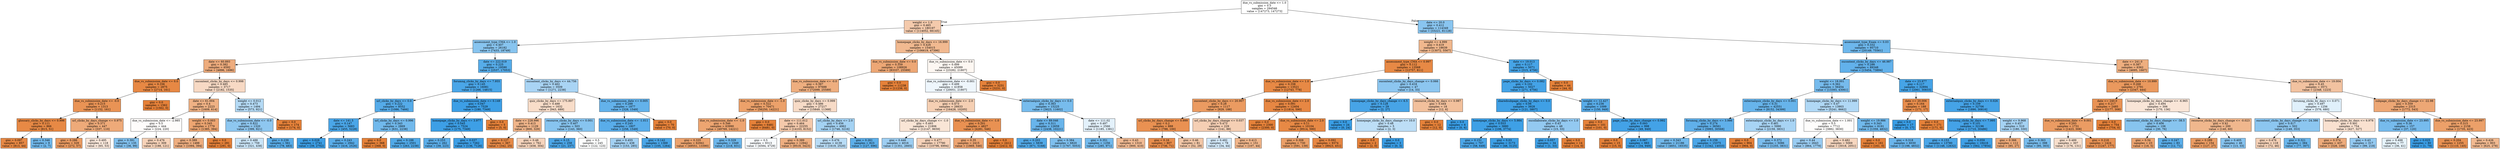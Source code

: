 digraph Tree {
node [shape=box, style="filled", color="black"] ;
0 [label="due_vs_submission_date <= 1.0\ngini = 0.5\nsamples = 294546\nvalue = [147273, 147273]", fillcolor="#e5813900"] ;
1 [label="weight <= 1.0\ngini = 0.465\nsamples = 180197\nvalue = [114052, 66145]", fillcolor="#e581396b"] ;
0 -> 1 [labeldistance=2.5, labelangle=45, headlabel="True"] ;
2 [label="assessment_type_CMA <= 1.0\ngini = 0.407\nsamples = 26182\nvalue = [7433, 18749]", fillcolor="#399de59a"] ;
1 -> 2 ;
3 [label="date <= 60.893\ngini = 0.382\nsamples = 6592\nvalue = [4896, 1696]", fillcolor="#e58139a7"] ;
2 -> 3 ;
4 [label="due_vs_submission_date <= 0.0\ngini = 0.106\nsamples = 2875\nvalue = [2714, 161]", fillcolor="#e58139f0"] ;
3 -> 4 ;
5 [label="due_vs_submission_date <= -0.0\ngini = 0.215\nsamples = 1313\nvalue = [1152, 161]", fillcolor="#e58139db"] ;
4 -> 5 ;
6 [label="glossary_clicks_by_days <= 0.996\ngini = 0.111\nsamples = 866\nvalue = [815, 51]", fillcolor="#e58139ef"] ;
5 -> 6 ;
7 [label="gini = 0.097\nsamples = 857\nvalue = [813, 44]", fillcolor="#e58139f1"] ;
6 -> 7 ;
8 [label="gini = 0.346\nsamples = 9\nvalue = [2, 7]", fillcolor="#399de5b6"] ;
6 -> 8 ;
9 [label="url_clicks_by_days_change <= 0.975\ngini = 0.371\nsamples = 447\nvalue = [337, 110]", fillcolor="#e58139ac"] ;
5 -> 9 ;
10 [label="gini = 0.286\nsamples = 329\nvalue = [272, 57]", fillcolor="#e58139ca"] ;
9 -> 10 ;
11 [label="gini = 0.495\nsamples = 118\nvalue = [65, 53]", fillcolor="#e581392f"] ;
9 -> 11 ;
12 [label="gini = 0.0\nsamples = 1562\nvalue = [1562, 0]", fillcolor="#e58139ff"] ;
4 -> 12 ;
13 [label="oucontent_clicks_by_days <= 0.998\ngini = 0.485\nsamples = 3717\nvalue = [2182, 1535]", fillcolor="#e581394c"] ;
3 -> 13 ;
14 [label="date <= 61.004\ngini = 0.4\nsamples = 2223\nvalue = [1609, 614]", fillcolor="#e581399e"] ;
13 -> 14 ;
15 [label="due_vs_submission_date <= -2.985\ngini = 0.5\nsamples = 444\nvalue = [224, 220]", fillcolor="#e5813905"] ;
14 -> 15 ;
16 [label="gini = 0.391\nsamples = 135\nvalue = [36, 99]", fillcolor="#399de5a2"] ;
15 -> 16 ;
17 [label="gini = 0.476\nsamples = 309\nvalue = [188, 121]", fillcolor="#e581395b"] ;
15 -> 17 ;
18 [label="weight <= 0.003\ngini = 0.345\nsamples = 1779\nvalue = [1385, 394]", fillcolor="#e58139b6"] ;
14 -> 18 ;
19 [label="gini = 0.389\nsamples = 1488\nvalue = [1094, 394]", fillcolor="#e58139a3"] ;
18 -> 19 ;
20 [label="gini = 0.0\nsamples = 291\nvalue = [291, 0]", fillcolor="#e58139ff"] ;
18 -> 20 ;
21 [label="weight <= 0.012\ngini = 0.473\nsamples = 1494\nvalue = [573, 921]", fillcolor="#399de560"] ;
13 -> 21 ;
22 [label="due_vs_submission_date <= -0.0\ngini = 0.422\nsamples = 1320\nvalue = [399, 921]", fillcolor="#399de591"] ;
21 -> 22 ;
23 [label="gini = 0.488\nsamples = 759\nvalue = [321, 438]", fillcolor="#399de544"] ;
22 -> 23 ;
24 [label="gini = 0.239\nsamples = 561\nvalue = [78, 483]", fillcolor="#399de5d6"] ;
22 -> 24 ;
25 [label="gini = 0.0\nsamples = 174\nvalue = [174, 0]", fillcolor="#e58139ff"] ;
21 -> 25 ;
26 [label="date <= 222.019\ngini = 0.225\nsamples = 19590\nvalue = [2537, 17053]", fillcolor="#399de5d9"] ;
2 -> 26 ;
27 [label="forumng_clicks_by_days <= 7.955\ngini = 0.145\nsamples = 16081\nvalue = [1266, 14815]", fillcolor="#399de5e9"] ;
26 -> 27 ;
28 [label="url_clicks_by_days <= 0.0\ngini = 0.222\nsamples = 8552\nvalue = [1086, 7466]", fillcolor="#399de5da"] ;
27 -> 28 ;
29 [label="date <= 141.5\ngini = 0.147\nsamples = 5683\nvalue = [455, 5228]", fillcolor="#399de5e9"] ;
28 -> 29 ;
30 [label="gini = 0.028\nsamples = 2741\nvalue = [39, 2702]", fillcolor="#399de5fb"] ;
29 -> 30 ;
31 [label="gini = 0.243\nsamples = 2942\nvalue = [416, 2526]", fillcolor="#399de5d5"] ;
29 -> 31 ;
32 [label="url_clicks_by_days <= 0.996\ngini = 0.343\nsamples = 2869\nvalue = [631, 2238]", fillcolor="#399de5b7"] ;
28 -> 32 ;
33 [label="gini = 0.0\nsamples = 368\nvalue = [368, 0]", fillcolor="#e58139ff"] ;
32 -> 33 ;
34 [label="gini = 0.188\nsamples = 2501\nvalue = [263, 2238]", fillcolor="#399de5e1"] ;
32 -> 34 ;
35 [label="due_vs_submission_date <= 0.149\ngini = 0.047\nsamples = 7529\nvalue = [180, 7349]", fillcolor="#399de5f9"] ;
27 -> 35 ;
36 [label="homepage_clicks_by_days <= 3.977\ngini = 0.045\nsamples = 7524\nvalue = [175, 7349]", fillcolor="#399de5f9"] ;
35 -> 36 ;
37 [label="gini = 0.253\nsamples = 262\nvalue = [39, 223]", fillcolor="#399de5d2"] ;
36 -> 37 ;
38 [label="gini = 0.037\nsamples = 7262\nvalue = [136, 7126]", fillcolor="#399de5fa"] ;
36 -> 38 ;
39 [label="gini = 0.0\nsamples = 5\nvalue = [5, 0]", fillcolor="#e58139ff"] ;
35 -> 39 ;
40 [label="oucontent_clicks_by_days <= 44.756\ngini = 0.462\nsamples = 3509\nvalue = [1271, 2238]", fillcolor="#399de56e"] ;
26 -> 40 ;
41 [label="quiz_clicks_by_days <= 175.897\ngini = 0.488\nsamples = 1632\nvalue = [943, 689]", fillcolor="#e5813945"] ;
40 -> 41 ;
42 [label="date <= 228.996\ngini = 0.413\nsamples = 1129\nvalue = [800, 329]", fillcolor="#e5813996"] ;
41 -> 42 ;
43 [label="gini = 0.127\nsamples = 367\nvalue = [342, 25]", fillcolor="#e58139ec"] ;
42 -> 43 ;
44 [label="gini = 0.48\nsamples = 762\nvalue = [458, 304]", fillcolor="#e5813956"] ;
42 -> 44 ;
45 [label="resource_clicks_by_days <= 0.001\ngini = 0.407\nsamples = 503\nvalue = [143, 360]", fillcolor="#399de59a"] ;
41 -> 45 ;
46 [label="gini = 0.15\nsamples = 258\nvalue = [21, 237]", fillcolor="#399de5e8"] ;
45 -> 46 ;
47 [label="gini = 0.5\nsamples = 245\nvalue = [122, 123]", fillcolor="#399de502"] ;
45 -> 47 ;
48 [label="due_vs_submission_date <= 0.005\ngini = 0.288\nsamples = 1877\nvalue = [328, 1549]", fillcolor="#399de5c9"] ;
40 -> 48 ;
49 [label="due_vs_submission_date <= -1.011\ngini = 0.245\nsamples = 1807\nvalue = [258, 1549]", fillcolor="#399de5d5"] ;
48 -> 49 ;
50 [label="gini = 0.455\nsamples = 438\nvalue = [153, 285]", fillcolor="#399de576"] ;
49 -> 50 ;
51 [label="gini = 0.142\nsamples = 1369\nvalue = [105, 1264]", fillcolor="#399de5ea"] ;
49 -> 51 ;
52 [label="gini = 0.0\nsamples = 70\nvalue = [70, 0]", fillcolor="#e58139ff"] ;
48 -> 52 ;
53 [label="homepage_clicks_by_days <= 16.999\ngini = 0.426\nsamples = 154015\nvalue = [106619, 47396]", fillcolor="#e581398e"] ;
1 -> 53 ;
54 [label="due_vs_submission_date <= 0.0\ngini = 0.359\nsamples = 108926\nvalue = [83337, 25589]", fillcolor="#e58139b1"] ;
53 -> 54 ;
55 [label="due_vs_submission_date <= -0.0\ngini = 0.387\nsamples = 97688\nvalue = [72099, 25589]", fillcolor="#e58139a4"] ;
54 -> 55 ;
56 [label="due_vs_submission_date <= -1.0\ngini = 0.322\nsamples = 70471\nvalue = [56250, 14221]", fillcolor="#e58139bf"] ;
55 -> 56 ;
57 [label="due_vs_submission_date <= -1.0\ngini = 0.346\nsamples = 63990\nvalue = [49769, 14221]", fillcolor="#e58139b6"] ;
56 -> 57 ;
58 [label="gini = 0.335\nsamples = 62941\nvalue = [49551, 13390]", fillcolor="#e58139ba"] ;
57 -> 58 ;
59 [label="gini = 0.329\nsamples = 1049\nvalue = [218, 831]", fillcolor="#399de5bc"] ;
57 -> 59 ;
60 [label="gini = 0.0\nsamples = 6481\nvalue = [6481, 0]", fillcolor="#e58139ff"] ;
56 -> 60 ;
61 [label="quiz_clicks_by_days <= 0.999\ngini = 0.486\nsamples = 27217\nvalue = [15849, 11368]", fillcolor="#e5813948"] ;
55 -> 61 ;
62 [label="date <= 111.012\ngini = 0.464\nsamples = 22255\nvalue = [14103, 8152]", fillcolor="#e581396c"] ;
61 -> 62 ;
63 [label="gini = 0.5\nsamples = 9313\nvalue = [4584, 4729]", fillcolor="#399de508"] ;
62 -> 63 ;
64 [label="gini = 0.389\nsamples = 12942\nvalue = [9519, 3423]", fillcolor="#e58139a3"] ;
62 -> 64 ;
65 [label="url_clicks_by_days <= 2.0\ngini = 0.456\nsamples = 4962\nvalue = [1746, 3216]", fillcolor="#399de575"] ;
61 -> 65 ;
66 [label="gini = 0.476\nsamples = 4139\nvalue = [1619, 2520]", fillcolor="#399de55b"] ;
65 -> 66 ;
67 [label="gini = 0.261\nsamples = 823\nvalue = [127, 696]", fillcolor="#399de5d0"] ;
65 -> 67 ;
68 [label="gini = 0.0\nsamples = 11238\nvalue = [11238, 0]", fillcolor="#e58139ff"] ;
54 -> 68 ;
69 [label="due_vs_submission_date <= 0.0\ngini = 0.499\nsamples = 45089\nvalue = [23282, 21807]", fillcolor="#e5813910"] ;
53 -> 69 ;
70 [label="due_vs_submission_date <= -0.001\ngini = 0.499\nsamples = 41858\nvalue = [20051, 21807]", fillcolor="#399de515"] ;
69 -> 70 ;
71 [label="due_vs_submission_date <= -2.0\ngini = 0.473\nsamples = 26633\nvalue = [16428, 10205]", fillcolor="#e5813961"] ;
70 -> 71 ;
72 [label="url_clicks_by_days_change <= -1.0\ngini = 0.493\nsamples = 21806\nvalue = [12147, 9659]", fillcolor="#e5813934"] ;
71 -> 72 ;
73 [label="gini = 0.446\nsamples = 4016\nvalue = [1351, 2665]", fillcolor="#399de57e"] ;
72 -> 73 ;
74 [label="gini = 0.477\nsamples = 17790\nvalue = [10796, 6994]", fillcolor="#e581395a"] ;
72 -> 74 ;
75 [label="due_vs_submission_date <= -1.0\ngini = 0.201\nsamples = 4827\nvalue = [4281, 546]", fillcolor="#e58139de"] ;
71 -> 75 ;
76 [label="gini = 0.35\nsamples = 2415\nvalue = [1869, 546]", fillcolor="#e58139b5"] ;
75 -> 76 ;
77 [label="gini = 0.0\nsamples = 2412\nvalue = [2412, 0]", fillcolor="#e58139ff"] ;
75 -> 77 ;
78 [label="externalquiz_clicks_by_days <= 0.0\ngini = 0.363\nsamples = 15225\nvalue = [3623, 11602]", fillcolor="#399de5af"] ;
70 -> 78 ;
79 [label="date <= 89.046\ngini = 0.311\nsamples = 12659\nvalue = [2438, 10221]", fillcolor="#399de5c2"] ;
78 -> 79 ;
80 [label="gini = 0.203\nsamples = 5839\nvalue = [671, 5168]", fillcolor="#399de5de"] ;
79 -> 80 ;
81 [label="gini = 0.384\nsamples = 6820\nvalue = [1767, 5053]", fillcolor="#399de5a6"] ;
79 -> 81 ;
82 [label="date <= 111.02\ngini = 0.497\nsamples = 2566\nvalue = [1185, 1381]", fillcolor="#399de524"] ;
78 -> 82 ;
83 [label="gini = 0.351\nsamples = 1256\nvalue = [285, 971]", fillcolor="#399de5b4"] ;
82 -> 83 ;
84 [label="gini = 0.43\nsamples = 1310\nvalue = [900, 410]", fillcolor="#e581398b"] ;
82 -> 84 ;
85 [label="gini = 0.0\nsamples = 3231\nvalue = [3231, 0]", fillcolor="#e58139ff"] ;
69 -> 85 ;
86 [label="date <= 20.0\ngini = 0.412\nsamples = 114349\nvalue = [33221, 81128]", fillcolor="#399de597"] ;
0 -> 86 [labeldistance=2.5, labelangle=-45, headlabel="False"] ;
87 [label="weight <= 4.999\ngini = 0.419\nsamples = 18639\nvalue = [13072, 5567]", fillcolor="#e5813992"] ;
86 -> 87 ;
88 [label="assessment_type_CMA <= 0.997\ngini = 0.112\nsamples = 13568\nvalue = [12757, 811]", fillcolor="#e58139ef"] ;
87 -> 88 ;
89 [label="due_vs_submission_date <= 1.0\ngini = 0.108\nsamples = 13521\nvalue = [12743, 778]", fillcolor="#e58139ef"] ;
88 -> 89 ;
90 [label="oucontent_clicks_by_days <= 20.907\ngini = 0.28\nsamples = 1117\nvalue = [929, 188]", fillcolor="#e58139cb"] ;
89 -> 90 ;
91 [label="url_clicks_by_days_change <= 0.999\ngini = 0.2\nsamples = 888\nvalue = [788, 100]", fillcolor="#e58139df"] ;
90 -> 91 ;
92 [label="gini = 0.16\nsamples = 807\nvalue = [736, 71]", fillcolor="#e58139e6"] ;
91 -> 92 ;
93 [label="gini = 0.46\nsamples = 81\nvalue = [52, 29]", fillcolor="#e5813971"] ;
91 -> 93 ;
94 [label="url_clicks_by_days_change <= 0.037\ngini = 0.473\nsamples = 229\nvalue = [141, 88]", fillcolor="#e5813960"] ;
90 -> 94 ;
95 [label="gini = 0.492\nsamples = 78\nvalue = [34, 44]", fillcolor="#399de53a"] ;
94 -> 95 ;
96 [label="gini = 0.413\nsamples = 151\nvalue = [107, 44]", fillcolor="#e5813996"] ;
94 -> 96 ;
97 [label="due_vs_submission_date <= 2.0\ngini = 0.091\nsamples = 12404\nvalue = [11814, 590]", fillcolor="#e58139f2"] ;
89 -> 97 ;
98 [label="gini = 0.0\nsamples = 2300\nvalue = [2300, 0]", fillcolor="#e58139ff"] ;
97 -> 98 ;
99 [label="due_vs_submission_date <= 2.0\ngini = 0.11\nsamples = 10104\nvalue = [9514, 590]", fillcolor="#e58139ef"] ;
97 -> 99 ;
100 [label="gini = 0.308\nsamples = 730\nvalue = [591, 139]", fillcolor="#e58139c3"] ;
99 -> 100 ;
101 [label="gini = 0.092\nsamples = 9374\nvalue = [8923, 451]", fillcolor="#e58139f2"] ;
99 -> 101 ;
102 [label="oucontent_clicks_by_days_change <= 0.066\ngini = 0.418\nsamples = 47\nvalue = [14, 33]", fillcolor="#399de593"] ;
88 -> 102 ;
103 [label="homepage_clicks_by_days_change <= 6.5\ngini = 0.128\nsamples = 29\nvalue = [2, 27]", fillcolor="#399de5ec"] ;
102 -> 103 ;
104 [label="gini = 0.0\nsamples = 24\nvalue = [0, 24]", fillcolor="#399de5ff"] ;
103 -> 104 ;
105 [label="homepage_clicks_by_days_change <= 10.0\ngini = 0.48\nsamples = 5\nvalue = [2, 3]", fillcolor="#399de555"] ;
103 -> 105 ;
106 [label="gini = 0.0\nsamples = 2\nvalue = [2, 0]", fillcolor="#e58139ff"] ;
105 -> 106 ;
107 [label="gini = 0.0\nsamples = 3\nvalue = [0, 3]", fillcolor="#399de5ff"] ;
105 -> 107 ;
108 [label="resource_clicks_by_days <= 0.987\ngini = 0.444\nsamples = 18\nvalue = [12, 6]", fillcolor="#e581397f"] ;
102 -> 108 ;
109 [label="gini = 0.0\nsamples = 12\nvalue = [12, 0]", fillcolor="#e58139ff"] ;
108 -> 109 ;
110 [label="gini = 0.0\nsamples = 6\nvalue = [0, 6]", fillcolor="#399de5ff"] ;
108 -> 110 ;
111 [label="date <= 19.013\ngini = 0.117\nsamples = 5071\nvalue = [315, 4756]", fillcolor="#399de5ee"] ;
87 -> 111 ;
112 [label="page_clicks_by_days <= 0.082\ngini = 0.102\nsamples = 5027\nvalue = [271, 4756]", fillcolor="#399de5f0"] ;
111 -> 112 ;
113 [label="sharedsubpage_clicks_by_days <= 0.0\ngini = 0.06\nsamples = 3928\nvalue = [121, 3807]", fillcolor="#399de5f7"] ;
112 -> 113 ;
114 [label="homepage_clicks_by_days <= 5.984\ngini = 0.053\nsamples = 3880\nvalue = [106, 3774]", fillcolor="#399de5f8"] ;
113 -> 114 ;
115 [label="gini = 0.151\nsamples = 707\nvalue = [58, 649]", fillcolor="#399de5e8"] ;
114 -> 115 ;
116 [label="gini = 0.03\nsamples = 3173\nvalue = [48, 3125]", fillcolor="#399de5fb"] ;
114 -> 116 ;
117 [label="oucollaborate_clicks_by_days <= 1.0\ngini = 0.43\nsamples = 48\nvalue = [15, 33]", fillcolor="#399de58b"] ;
113 -> 117 ;
118 [label="gini = 0.057\nsamples = 34\nvalue = [1, 33]", fillcolor="#399de5f7"] ;
117 -> 118 ;
119 [label="gini = 0.0\nsamples = 14\nvalue = [14, 0]", fillcolor="#e58139ff"] ;
117 -> 119 ;
120 [label="weight <= 12.427\ngini = 0.236\nsamples = 1099\nvalue = [150, 949]", fillcolor="#399de5d7"] ;
112 -> 120 ;
121 [label="gini = 0.0\nsamples = 101\nvalue = [101, 0]", fillcolor="#e58139ff"] ;
120 -> 121 ;
122 [label="page_clicks_by_days_change <= 0.992\ngini = 0.093\nsamples = 998\nvalue = [49, 949]", fillcolor="#399de5f2"] ;
120 -> 122 ;
123 [label="gini = 0.0\nsamples = 15\nvalue = [15, 0]", fillcolor="#e58139ff"] ;
122 -> 123 ;
124 [label="gini = 0.067\nsamples = 983\nvalue = [34, 949]", fillcolor="#399de5f6"] ;
122 -> 124 ;
125 [label="gini = 0.0\nsamples = 44\nvalue = [44, 0]", fillcolor="#e58139ff"] ;
111 -> 125 ;
126 [label="assessment_type_Exam <= 0.03\ngini = 0.332\nsamples = 95710\nvalue = [20149, 75561]", fillcolor="#399de5bb"] ;
86 -> 126 ;
127 [label="oucontent_clicks_by_days <= 46.987\ngini = 0.286\nsamples = 89348\nvalue = [15454, 73894]", fillcolor="#399de5ca"] ;
126 -> 127 ;
128 [label="weight <= 18.001\ngini = 0.362\nsamples = 56454\nvalue = [13393, 43061]", fillcolor="#399de5b0"] ;
127 -> 128 ;
129 [label="externalquiz_clicks_by_days <= 0.001\ngini = 0.31\nsamples = 42551\nvalue = [8152, 34399]", fillcolor="#399de5c3"] ;
128 -> 129 ;
130 [label="forumng_clicks_by_days <= 3.986\ngini = 0.274\nsamples = 36561\nvalue = [5993, 30568]", fillcolor="#399de5cd"] ;
129 -> 130 ;
131 [label="gini = 0.343\nsamples = 21186\nvalue = [4651, 16535]", fillcolor="#399de5b7"] ;
130 -> 131 ;
132 [label="gini = 0.159\nsamples = 15375\nvalue = [1342, 14033]", fillcolor="#399de5e7"] ;
130 -> 132 ;
133 [label="externalquiz_clicks_by_days <= 1.0\ngini = 0.461\nsamples = 5990\nvalue = [2159, 3831]", fillcolor="#399de56f"] ;
129 -> 133 ;
134 [label="gini = 0.0\nsamples = 904\nvalue = [904, 0]", fillcolor="#e58139ff"] ;
133 -> 134 ;
135 [label="gini = 0.372\nsamples = 5086\nvalue = [1255, 3831]", fillcolor="#399de5ab"] ;
133 -> 135 ;
136 [label="homepage_clicks_by_days <= 11.999\ngini = 0.47\nsamples = 13903\nvalue = [5241, 8662]", fillcolor="#399de565"] ;
128 -> 136 ;
137 [label="due_vs_submission_date <= 1.001\ngini = 0.5\nsamples = 7712\nvalue = [3882, 3830]", fillcolor="#e5813903"] ;
136 -> 137 ;
138 [label="gini = 0.44\nsamples = 2643\nvalue = [864, 1779]", fillcolor="#399de583"] ;
137 -> 138 ;
139 [label="gini = 0.482\nsamples = 5069\nvalue = [3018, 2051]", fillcolor="#e5813952"] ;
137 -> 139 ;
140 [label="weight <= 19.986\ngini = 0.343\nsamples = 6191\nvalue = [1359, 4832]", fillcolor="#399de5b7"] ;
136 -> 140 ;
141 [label="gini = 0.0\nsamples = 161\nvalue = [161, 0]", fillcolor="#e58139ff"] ;
140 -> 141 ;
142 [label="gini = 0.318\nsamples = 6030\nvalue = [1198, 4832]", fillcolor="#399de5c0"] ;
140 -> 142 ;
143 [label="date <= 23.977\ngini = 0.117\nsamples = 32894\nvalue = [2061, 30833]", fillcolor="#399de5ee"] ;
127 -> 143 ;
144 [label="date <= 20.006\ngini = 0.164\nsamples = 188\nvalue = [171, 17]", fillcolor="#e58139e6"] ;
143 -> 144 ;
145 [label="gini = 0.0\nsamples = 17\nvalue = [0, 17]", fillcolor="#399de5ff"] ;
144 -> 145 ;
146 [label="gini = 0.0\nsamples = 171\nvalue = [171, 0]", fillcolor="#e58139ff"] ;
144 -> 146 ;
147 [label="externalquiz_clicks_by_days <= 0.026\ngini = 0.109\nsamples = 32706\nvalue = [1890, 30816]", fillcolor="#399de5ef"] ;
143 -> 147 ;
148 [label="forumng_clicks_by_days <= 7.995\ngini = 0.101\nsamples = 32196\nvalue = [1710, 30486]", fillcolor="#399de5f1"] ;
147 -> 148 ;
149 [label="gini = 0.153\nsamples = 13780\nvalue = [1148, 12632]", fillcolor="#399de5e8"] ;
148 -> 149 ;
150 [label="gini = 0.059\nsamples = 18416\nvalue = [562, 17854]", fillcolor="#399de5f7"] ;
148 -> 150 ;
151 [label="weight <= 9.968\ngini = 0.457\nsamples = 510\nvalue = [180, 330]", fillcolor="#399de574"] ;
147 -> 151 ;
152 [label="gini = 0.366\nsamples = 112\nvalue = [85, 27]", fillcolor="#e58139ae"] ;
151 -> 152 ;
153 [label="gini = 0.363\nsamples = 398\nvalue = [95, 303]", fillcolor="#399de5af"] ;
151 -> 153 ;
154 [label="date <= 241.0\ngini = 0.387\nsamples = 6362\nvalue = [4695, 1667]", fillcolor="#e58139a4"] ;
126 -> 154 ;
155 [label="due_vs_submission_date <= 10.999\ngini = 0.268\nsamples = 2791\nvalue = [2347, 444]", fillcolor="#e58139cf"] ;
154 -> 155 ;
156 [label="date <= 240.0\ngini = 0.217\nsamples = 2485\nvalue = [2177, 308]", fillcolor="#e58139db"] ;
155 -> 156 ;
157 [label="due_vs_submission_date <= 9.001\ngini = 0.293\nsamples = 1731\nvalue = [1423, 308]", fillcolor="#e58139c8"] ;
156 -> 157 ;
158 [label="gini = 0.489\nsamples = 307\nvalue = [176, 131]", fillcolor="#e5813941"] ;
157 -> 158 ;
159 [label="gini = 0.218\nsamples = 1424\nvalue = [1247, 177]", fillcolor="#e58139db"] ;
157 -> 159 ;
160 [label="gini = 0.0\nsamples = 754\nvalue = [754, 0]", fillcolor="#e58139ff"] ;
156 -> 160 ;
161 [label="homepage_clicks_by_days_change <= -6.965\ngini = 0.494\nsamples = 306\nvalue = [170, 136]", fillcolor="#e5813933"] ;
155 -> 161 ;
162 [label="oucontent_clicks_by_days_change <= -38.5\ngini = 0.406\nsamples = 106\nvalue = [30, 76]", fillcolor="#399de59a"] ;
161 -> 162 ;
163 [label="gini = 0.34\nsamples = 23\nvalue = [18, 5]", fillcolor="#e58139b8"] ;
162 -> 163 ;
164 [label="gini = 0.247\nsamples = 83\nvalue = [12, 71]", fillcolor="#399de5d4"] ;
162 -> 164 ;
165 [label="resource_clicks_by_days_change <= -0.023\ngini = 0.42\nsamples = 200\nvalue = [140, 60]", fillcolor="#e5813992"] ;
161 -> 165 ;
166 [label="gini = 0.289\nsamples = 154\nvalue = [127, 27]", fillcolor="#e58139c9"] ;
165 -> 166 ;
167 [label="gini = 0.405\nsamples = 46\nvalue = [13, 33]", fillcolor="#399de59b"] ;
165 -> 167 ;
168 [label="due_vs_submission_date <= 19.004\ngini = 0.45\nsamples = 3571\nvalue = [2348, 1223]", fillcolor="#e581397a"] ;
154 -> 168 ;
169 [label="forumng_clicks_by_days <= 0.071\ngini = 0.497\nsamples = 1256\nvalue = [576, 680]", fillcolor="#399de527"] ;
168 -> 169 ;
170 [label="oucontent_clicks_by_days_change <= -24.386\ngini = 0.417\nsamples = 502\nvalue = [149, 353]", fillcolor="#399de593"] ;
169 -> 170 ;
171 [label="gini = 0.476\nsamples = 118\nvalue = [72, 46]", fillcolor="#e581395c"] ;
170 -> 171 ;
172 [label="gini = 0.321\nsamples = 384\nvalue = [77, 307]", fillcolor="#399de5bf"] ;
170 -> 172 ;
173 [label="homepage_clicks_by_days <= 6.978\ngini = 0.491\nsamples = 754\nvalue = [427, 327]", fillcolor="#e581393c"] ;
169 -> 173 ;
174 [label="gini = 0.374\nsamples = 437\nvalue = [328, 109]", fillcolor="#e58139aa"] ;
173 -> 174 ;
175 [label="gini = 0.43\nsamples = 317\nvalue = [99, 218]", fillcolor="#399de58b"] ;
173 -> 175 ;
176 [label="subpage_clicks_by_days_change <= -22.98\ngini = 0.359\nsamples = 2315\nvalue = [1772, 543]", fillcolor="#e58139b1"] ;
168 -> 176 ;
177 [label="due_vs_submission_date <= 23.995\ngini = 0.36\nsamples = 157\nvalue = [37, 120]", fillcolor="#399de5b0"] ;
176 -> 177 ;
178 [label="gini = 0.498\nsamples = 77\nvalue = [36, 41]", fillcolor="#399de51f"] ;
177 -> 178 ;
179 [label="gini = 0.025\nsamples = 80\nvalue = [1, 79]", fillcolor="#399de5fc"] ;
177 -> 179 ;
180 [label="due_vs_submission_date <= 23.997\ngini = 0.315\nsamples = 2158\nvalue = [1735, 423]", fillcolor="#e58139c1"] ;
176 -> 180 ;
181 [label="gini = 0.204\nsamples = 1255\nvalue = [1110, 145]", fillcolor="#e58139de"] ;
180 -> 181 ;
182 [label="gini = 0.426\nsamples = 903\nvalue = [625, 278]", fillcolor="#e581398e"] ;
180 -> 182 ;
}